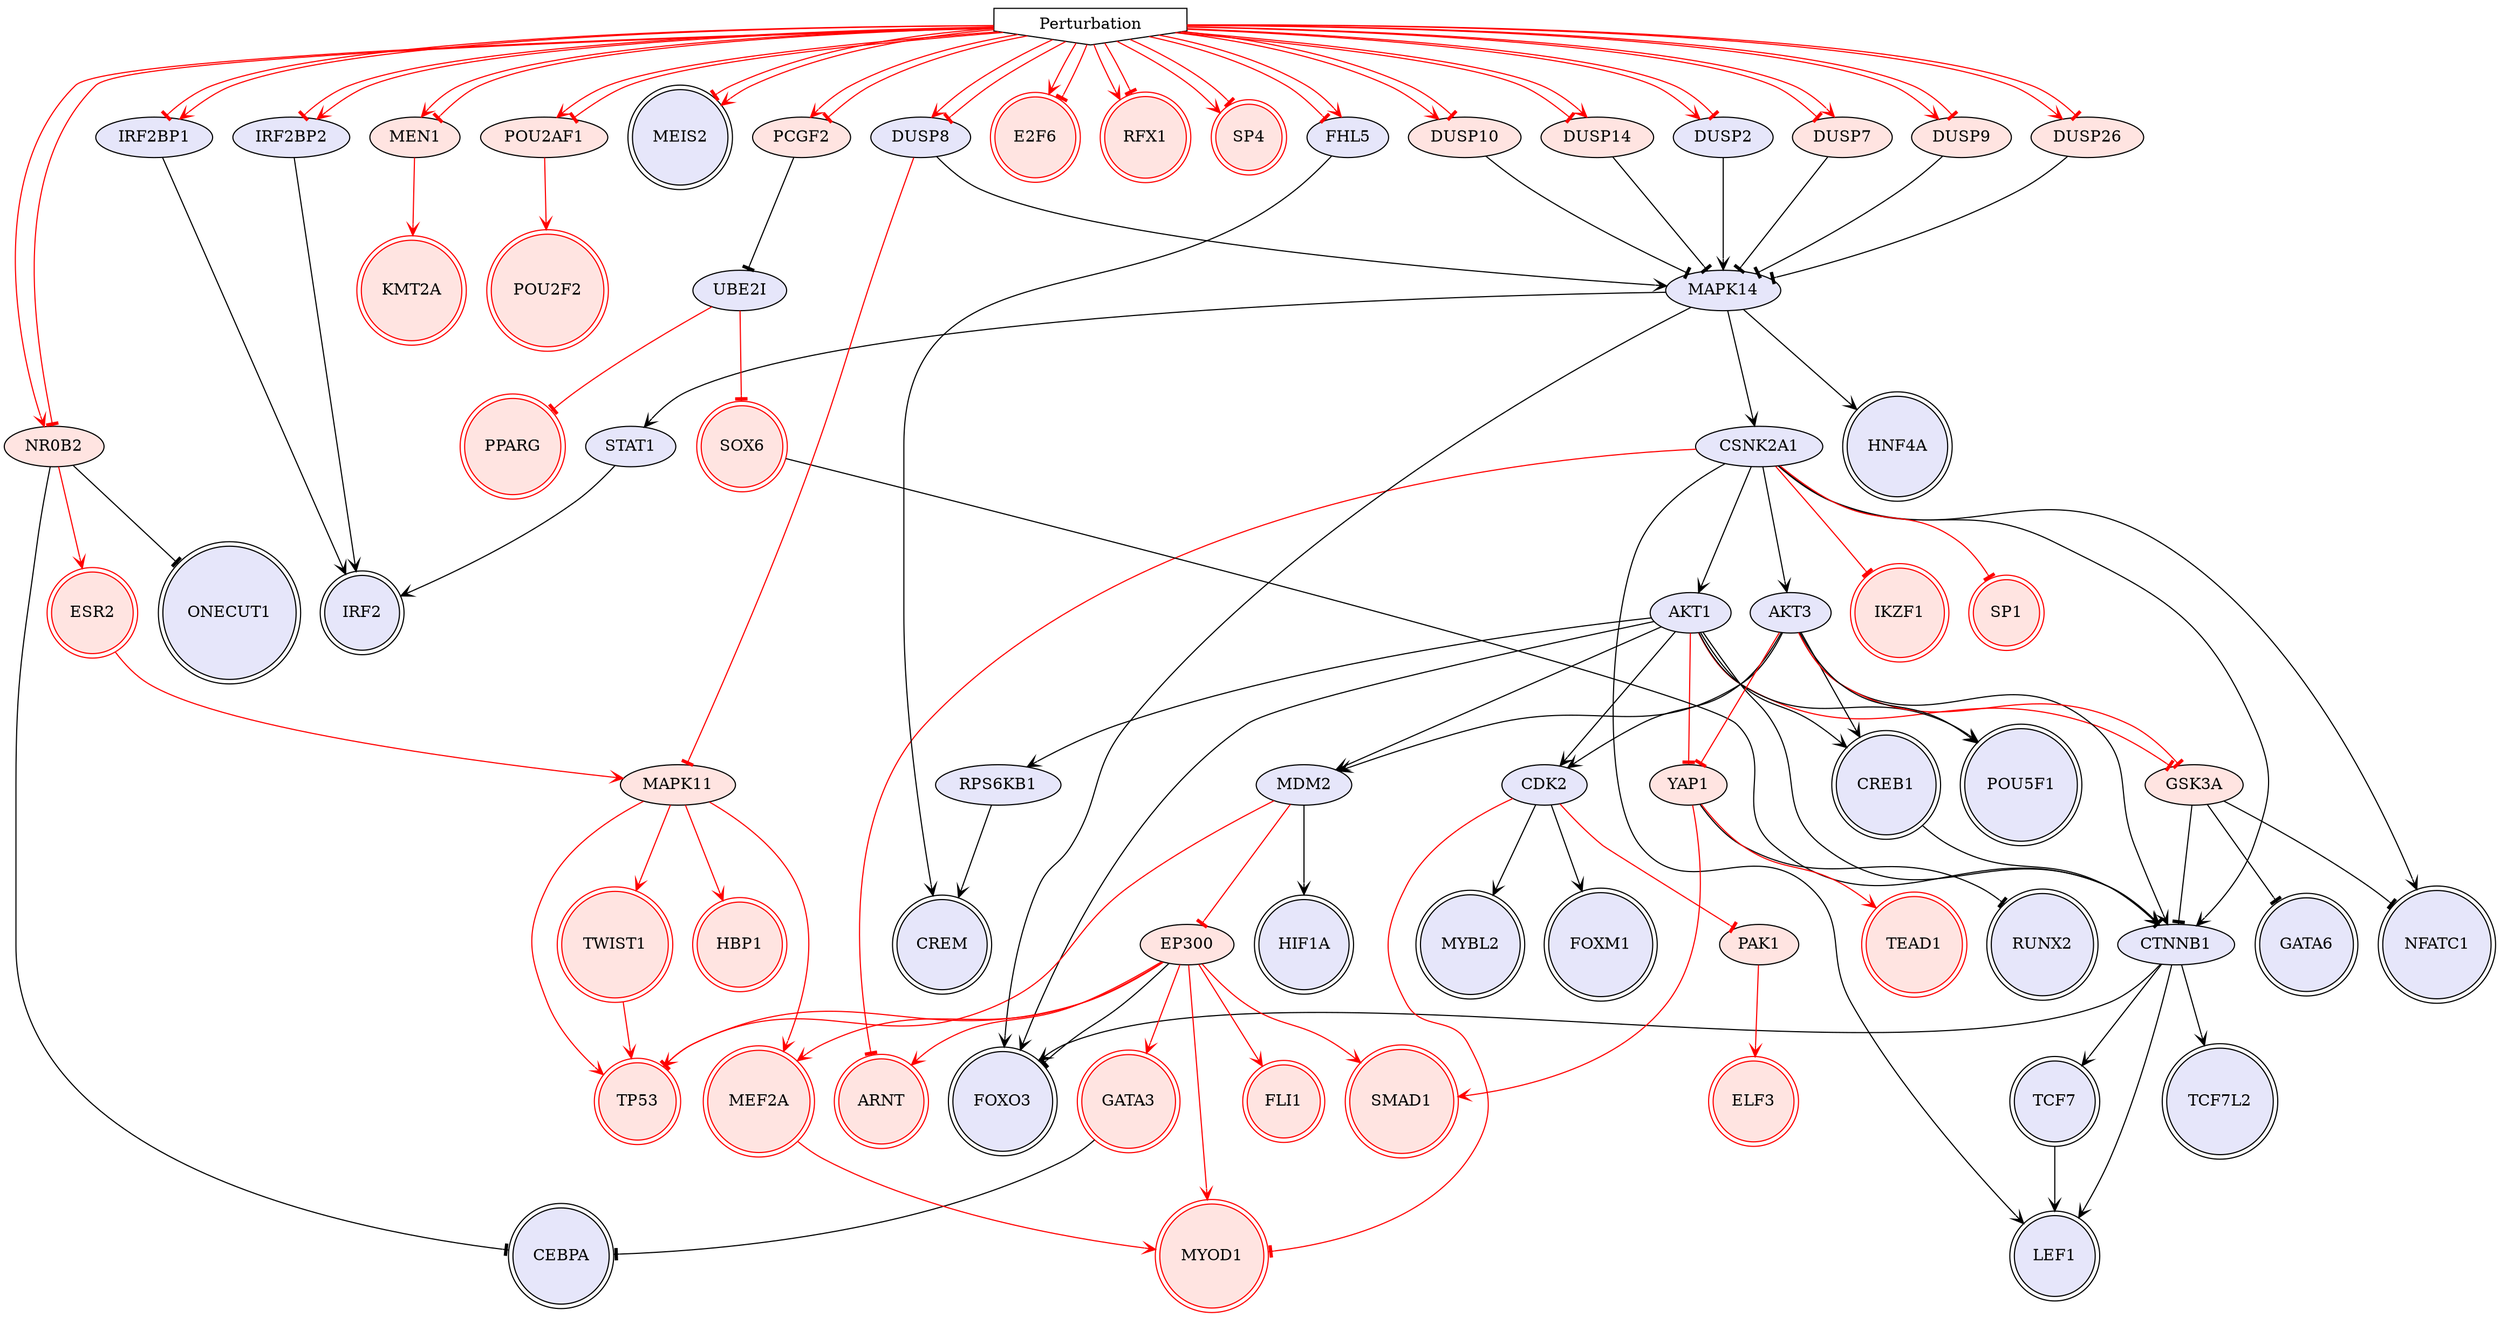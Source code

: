 digraph {

CSNK2A1->CTNNB1 [penwidth=1, color=black, arrowhead="vee"]
AKT1->FOXO3 [penwidth=1, color=black, arrowhead="vee"]
CTNNB1->FOXO3 [penwidth=1, color=black, arrowhead="vee"]
CTNNB1->TCF7L2 [penwidth=1, color=black, arrowhead="vee"]
AKT1->MDM2 [penwidth=1, color=black, arrowhead="vee"]
AKT1->CREB1 [penwidth=1, color=black, arrowhead="vee"]
CTNNB1->LEF1 [penwidth=1, color=black, arrowhead="vee"]
CTNNB1->TCF7 [penwidth=1, color=black, arrowhead="vee"]
AKT1->CTNNB1 [penwidth=1, color=black, arrowhead="vee"]
NR0B2->ONECUT1 [penwidth=1, color=black, arrowhead="tee"]
CREB1->CTNNB1 [penwidth=1, color=black, arrowhead="vee"]
CSNK2A1->LEF1 [penwidth=1, color=black, arrowhead="vee"]
TCF7->LEF1 [penwidth=1, color=black, arrowhead="vee"]
DUSP10->MAPK14 [penwidth=1, color=black, arrowhead="tee"]
GSK3A->CTNNB1 [penwidth=1, color=black, arrowhead="tee"]
GSK3A->NFATC1 [penwidth=1, color=black, arrowhead="tee"]
MAPK14->CSNK2A1 [penwidth=1, color=black, arrowhead="vee"]
GSK3A->GATA6 [penwidth=1, color=black, arrowhead="tee"]
AKT1->CDK2 [penwidth=1, color=black, arrowhead="vee"]
GATA3->CEBPA [penwidth=1, color=black, arrowhead="tee"]
SOX6->CTNNB1 [penwidth=1, color=black, arrowhead="tee"]
AKT1->POU5F1 [penwidth=1, color=black, arrowhead="vee"]
PCGF2->UBE2I [penwidth=1, color=black, arrowhead="tee"]
CSNK2A1->AKT1 [penwidth=1, color=black, arrowhead="vee"]
YAP1->RUNX2 [penwidth=1, color=black, arrowhead="tee"]
CDK2->MYBL2 [penwidth=1, color=black, arrowhead="vee"]
FHL5->CREM [penwidth=1, color=black, arrowhead="vee"]
IRF2BP2->IRF2 [penwidth=1, color=black, arrowhead="vee"]
MAPK14->FOXO3 [penwidth=1, color=black, arrowhead="vee"]
NR0B2->CEBPA [penwidth=1, color=black, arrowhead="tee"]
MAPK14->HNF4A [penwidth=1, color=black, arrowhead="vee"]
CDK2->FOXM1 [penwidth=1, color=black, arrowhead="vee"]
CSNK2A1->NFATC1 [penwidth=1, color=black, arrowhead="vee"]
EP300->FOXO3 [penwidth=1, color=black, arrowhead="tee"]
MDM2->HIF1A [penwidth=1, color=black, arrowhead="vee"]
Perturbation->FHL5 [penwidth=1, color=red, arrowhead="tee"]
Perturbation->IRF2BP2 [penwidth=1, color=red, arrowhead="tee"]
Perturbation->MEIS2 [penwidth=1, color=red, arrowhead="tee"]
EP300->TP53 [penwidth=1, color=red, arrowhead="vee"]
MEN1->KMT2A [penwidth=1, color=red, arrowhead="vee"]
EP300->ARNT [penwidth=1, color=red, arrowhead="vee"]
MDM2->TP53 [penwidth=1, color=red, arrowhead="tee"]
UBE2I->PPARG [penwidth=1, color=red, arrowhead="tee"]
CDK2->PAK1 [penwidth=1, color=red, arrowhead="tee"]
NR0B2->ESR2 [penwidth=1, color=red, arrowhead="vee"]
AKT1->GSK3A [penwidth=1, color=red, arrowhead="tee"]
YAP1->TEAD1 [penwidth=1, color=red, arrowhead="vee"]
EP300->MEF2A [penwidth=1, color=red, arrowhead="vee"]
CSNK2A1->IKZF1 [penwidth=1, color=red, arrowhead="tee"]
CSNK2A1->SP1 [penwidth=1, color=red, arrowhead="tee"]
EP300->FLI1 [penwidth=1, color=red, arrowhead="vee"]
UBE2I->SOX6 [penwidth=1, color=red, arrowhead="tee"]
MAPK11->TP53 [penwidth=1, color=red, arrowhead="vee"]
YAP1->SMAD1 [penwidth=1, color=red, arrowhead="vee"]
AKT1->YAP1 [penwidth=1, color=red, arrowhead="tee"]
CSNK2A1->ARNT [penwidth=1, color=red, arrowhead="tee"]
EP300->MYOD1 [penwidth=1, color=red, arrowhead="vee"]
EP300->SMAD1 [penwidth=1, color=red, arrowhead="vee"]
MAPK11->HBP1 [penwidth=1, color=red, arrowhead="vee"]
MAPK11->TWIST1 [penwidth=1, color=red, arrowhead="vee"]
MDM2->EP300 [penwidth=1, color=red, arrowhead="tee"]
MEF2A->MYOD1 [penwidth=1, color=red, arrowhead="vee"]
PAK1->ELF3 [penwidth=1, color=red, arrowhead="vee"]
CDK2->MYOD1 [penwidth=1, color=red, arrowhead="tee"]
POU2AF1->POU2F2 [penwidth=1, color=red, arrowhead="vee"]
MAPK11->MEF2A [penwidth=1, color=red, arrowhead="vee"]
EP300->GATA3 [penwidth=1, color=red, arrowhead="vee"]
TWIST1->TP53 [penwidth=1, color=red, arrowhead="vee"]
ESR2->MAPK11 [penwidth=1, color=red, arrowhead="vee"]
Perturbation->DUSP10 [penwidth=1, color=red, arrowhead="vee"]
Perturbation->E2F6 [penwidth=1, color=red, arrowhead="vee"]
Perturbation->MEN1 [penwidth=1, color=red, arrowhead="vee"]
Perturbation->NR0B2 [penwidth=1, color=red, arrowhead="vee"]
Perturbation->PCGF2 [penwidth=1, color=red, arrowhead="vee"]
Perturbation->POU2AF1 [penwidth=1, color=red, arrowhead="vee"]
Perturbation->RFX1 [penwidth=1, color=red, arrowhead="vee"]
Perturbation->SP4 [penwidth=1, color=red, arrowhead="vee"]
AKT1->RPS6KB1 [penwidth=1, color=black, arrowhead="vee"]
RPS6KB1->CREM [penwidth=1, color=black, arrowhead="vee"]
DUSP14->MAPK14 [penwidth=1, color=black, arrowhead="tee"]
Perturbation->IRF2BP2 [penwidth=1, color=red, arrowhead="vee"]
Perturbation->MEIS2 [penwidth=1, color=red, arrowhead="vee"]
Perturbation->DUSP14 [penwidth=1, color=red, arrowhead="tee"]
Perturbation->E2F6 [penwidth=1, color=red, arrowhead="tee"]
Perturbation->MEN1 [penwidth=1, color=red, arrowhead="tee"]
Perturbation->NR0B2 [penwidth=1, color=red, arrowhead="tee"]
Perturbation->PCGF2 [penwidth=1, color=red, arrowhead="tee"]
Perturbation->POU2AF1 [penwidth=1, color=red, arrowhead="tee"]
Perturbation->RFX1 [penwidth=1, color=red, arrowhead="tee"]
Perturbation->SP4 [penwidth=1, color=red, arrowhead="tee"]
DUSP2->MAPK14 [penwidth=1, color=black, arrowhead="vee"]
AKT3->CTNNB1 [penwidth=1, color=black, arrowhead="vee"]
AKT3->MDM2 [penwidth=1, color=black, arrowhead="vee"]
AKT3->CREB1 [penwidth=1, color=black, arrowhead="vee"]
CSNK2A1->AKT3 [penwidth=1, color=black, arrowhead="vee"]
AKT3->POU5F1 [penwidth=1, color=black, arrowhead="vee"]
AKT3->CDK2 [penwidth=1, color=black, arrowhead="vee"]
Perturbation->DUSP2 [penwidth=1, color=red, arrowhead="vee"]
Perturbation->FHL5 [penwidth=1, color=red, arrowhead="vee"]
AKT3->GSK3A [penwidth=1, color=red, arrowhead="tee"]
AKT3->YAP1 [penwidth=1, color=red, arrowhead="tee"]
DUSP7->MAPK14 [penwidth=1, color=black, arrowhead="tee"]
Perturbation->DUSP7 [penwidth=1, color=red, arrowhead="tee"]
DUSP9->MAPK14 [penwidth=1, color=black, arrowhead="tee"]
Perturbation->DUSP9 [penwidth=1, color=red, arrowhead="vee"]
DUSP26->MAPK14 [penwidth=1, color=black, arrowhead="tee"]
Perturbation->DUSP26 [penwidth=1, color=red, arrowhead="vee"]
Perturbation->DUSP9 [penwidth=1, color=red, arrowhead="tee"]
Perturbation->DUSP2 [penwidth=1, color=red, arrowhead="tee"]
DUSP8->MAPK14 [penwidth=1, color=black, arrowhead="vee"]
Perturbation->DUSP8 [penwidth=1, color=red, arrowhead="vee"]
DUSP8->MAPK11 [penwidth=1, color=red, arrowhead="tee"]
Perturbation->DUSP14 [penwidth=1, color=red, arrowhead="vee"]
Perturbation->DUSP7 [penwidth=1, color=red, arrowhead="vee"]
Perturbation->DUSP10 [penwidth=1, color=red, arrowhead="tee"]
Perturbation->DUSP8 [penwidth=1, color=red, arrowhead="tee"]
Perturbation->DUSP26 [penwidth=1, color=red, arrowhead="tee"]
MAPK14->STAT1 [penwidth=1, color=black, arrowhead="vee"]
STAT1->IRF2 [penwidth=1, color=black, arrowhead="vee"]
IRF2BP1->IRF2 [penwidth=1, color=black, arrowhead="vee"]
Perturbation->IRF2BP1 [penwidth=1, color=red, arrowhead="tee"]
Perturbation->IRF2BP1 [penwidth=1, color=red, arrowhead="vee"]
Perturbation [style=filled, color=black, fillcolor=white, shape=invhouse];
TEAD1 [style=filled, color=red, fillcolor=mistyrose, shape=doublecircle];
ESR2 [style=filled, color=red, fillcolor=mistyrose, shape=doublecircle];
MYBL2 [style=filled, color=black, fillcolor=lavender, shape=doublecircle];
LEF1 [style=filled, color=black, fillcolor=lavender, shape=doublecircle];
FLI1 [style=filled, color=red, fillcolor=mistyrose, shape=doublecircle];
SOX6 [style=filled, color=red, fillcolor=mistyrose, shape=doublecircle];
POU2F2 [style=filled, color=red, fillcolor=mistyrose, shape=doublecircle];
SMAD1 [style=filled, color=red, fillcolor=mistyrose, shape=doublecircle];
MEF2A [style=filled, color=red, fillcolor=mistyrose, shape=doublecircle];
FOXM1 [style=filled, color=black, fillcolor=lavender, shape=doublecircle];
TCF7L2 [style=filled, color=black, fillcolor=lavender, shape=doublecircle];
CREB1 [style=filled, color=black, fillcolor=lavender, shape=doublecircle];
RUNX2 [style=filled, color=black, fillcolor=lavender, shape=doublecircle];
E2F6 [style=filled, color=red, fillcolor=mistyrose, shape=doublecircle];
SP1 [style=filled, color=red, fillcolor=mistyrose, shape=doublecircle];
HNF4A [style=filled, color=black, fillcolor=lavender, shape=doublecircle];
CEBPA [style=filled, color=black, fillcolor=lavender, shape=doublecircle];
PPARG [style=filled, color=red, fillcolor=mistyrose, shape=doublecircle];
FOXO3 [style=filled, color=black, fillcolor=lavender, shape=doublecircle];
TP53 [style=filled, color=red, fillcolor=mistyrose, shape=doublecircle];
RFX1 [style=filled, color=red, fillcolor=mistyrose, shape=doublecircle];
MEIS2 [style=filled, color=black, fillcolor=lavender, shape=doublecircle];
ELF3 [style=filled, color=red, fillcolor=mistyrose, shape=doublecircle];
GATA3 [style=filled, color=red, fillcolor=mistyrose, shape=doublecircle];
POU5F1 [style=filled, color=black, fillcolor=lavender, shape=doublecircle];
HBP1 [style=filled, color=red, fillcolor=mistyrose, shape=doublecircle];
IRF2 [style=filled, color=black, fillcolor=lavender, shape=doublecircle];
ARNT [style=filled, color=red, fillcolor=mistyrose, shape=doublecircle];
ONECUT1 [style=filled, color=black, fillcolor=lavender, shape=doublecircle];
TCF7 [style=filled, color=black, fillcolor=lavender, shape=doublecircle];
GATA6 [style=filled, color=black, fillcolor=lavender, shape=doublecircle];
HIF1A [style=filled, color=black, fillcolor=lavender, shape=doublecircle];
KMT2A [style=filled, color=red, fillcolor=mistyrose, shape=doublecircle];
CREM [style=filled, color=black, fillcolor=lavender, shape=doublecircle];
IKZF1 [style=filled, color=red, fillcolor=mistyrose, shape=doublecircle];
MYOD1 [style=filled, color=red, fillcolor=mistyrose, shape=doublecircle];
SP4 [style=filled, color=red, fillcolor=mistyrose, shape=doublecircle];
NFATC1 [style=filled, color=black, fillcolor=lavender, shape=doublecircle];
TWIST1 [style=filled, color=red, fillcolor=mistyrose, shape=doublecircle];
CSNK2A1 [style=filled, fillcolor=lavender];
AKT1 [style=filled, fillcolor=lavender];
CTNNB1 [style=filled, fillcolor=lavender];
NR0B2 [style=filled, fillcolor=mistyrose];
DUSP10 [style=filled, fillcolor=mistyrose];
GSK3A [style=filled, fillcolor=mistyrose];
MAPK14 [style=filled, fillcolor=lavender];
PCGF2 [style=filled, fillcolor=mistyrose];
YAP1 [style=filled, fillcolor=mistyrose];
CDK2 [style=filled, fillcolor=lavender];
FHL5 [style=filled, fillcolor=lavender];
IRF2BP2 [style=filled, fillcolor=lavender];
EP300 [style=filled, fillcolor=mistyrose];
MDM2 [style=filled, fillcolor=lavender];
MEN1 [style=filled, fillcolor=mistyrose];
UBE2I [style=filled, fillcolor=lavender];
MAPK11 [style=filled, fillcolor=mistyrose];
PAK1 [style=filled, fillcolor=mistyrose];
POU2AF1 [style=filled, fillcolor=mistyrose];
RPS6KB1 [style=filled, fillcolor=lavender];
DUSP14 [style=filled, fillcolor=mistyrose];
DUSP2 [style=filled, fillcolor=lavender];
AKT3 [style=filled, fillcolor=lavender];
DUSP7 [style=filled, fillcolor=mistyrose];
DUSP9 [style=filled, fillcolor=mistyrose];
DUSP26 [style=filled, fillcolor=mistyrose];
DUSP8 [style=filled, fillcolor=lavender];
STAT1 [style=filled, fillcolor=lavender];
IRF2BP1 [style=filled, fillcolor=lavender];


}
